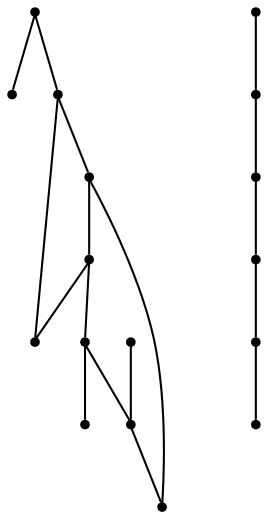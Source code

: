 graph {
  node [shape=point,comment="{\"directed\":false,\"doi\":\"10.1007/978-3-030-35802-0_3\",\"figure\":\"2 (5)\"}"]

  v0 [pos="1539.1024556311902,2237.471787060081"]
  v1 [pos="1539.1024556311902,2131.206160604105"]
  v2 [pos="1429.2933657901676,2237.4717870600816"]
  v3 [pos="1408.0388735862255,2237.4717870600816"]
  v4 [pos="1517.8491398129756,2166.6280360894307"]
  v5 [pos="1517.8491398129756,2193.1944427034246"]
  v6 [pos="1517.8491398129756,2131.206160604105"]
  v7 [pos="1429.2933657901676,2193.1944427034246"]
  v8 [pos="1482.4268302038522,2179.9092045919997"]
  v9 [pos="1482.4268302038522,2219.760849317419"]
  v10 [pos="1556.8136104357518,2219.760849317419"]
  v11 [pos="1447.0045205947292,2148.7713554796014"]
  v12 [pos="1447.0045205947292,2179.9092045919997"]
  v13 [pos="1408.0388735862255,2193.1944427034246"]
  v14 [pos="1408.0388735862255,2166.6280360894307"]
  v15 [pos="1408.0388735862255,2131.206160604105"]
  v16 [pos="1395.641103376083,2148.917098346768"]

  v0 -- v1 [id="-1",pos="1539.1024556311902,2237.471787060081 1539.1024556311902,2131.206160604105 1539.1024556311902,2131.206160604105 1539.1024556311902,2131.206160604105"]
  v2 -- v3 [id="-2",pos="1429.2933657901676,2237.4717870600816 1408.0388735862255,2237.4717870600816 1408.0388735862255,2237.4717870600816 1408.0388735862255,2237.4717870600816"]
  v0 -- v2 [id="-3",pos="1539.1024556311902,2237.471787060081 1429.2933657901676,2237.4717870600816 1429.2933657901676,2237.4717870600816 1429.2933657901676,2237.4717870600816"]
  v4 -- v5 [id="-4",pos="1517.8491398129756,2166.6280360894307 1517.8491398129756,2193.1944427034246 1517.8491398129756,2193.1944427034246 1517.8491398129756,2193.1944427034246"]
  v6 -- v4 [id="-5",pos="1517.8491398129756,2131.206160604105 1517.8491398129756,2166.6280360894307 1517.8491398129756,2166.6280360894307 1517.8491398129756,2166.6280360894307"]
  v16 -- v11 [id="-6",pos="1395.641103376083,2148.917098346768 1447.0045205947292,2148.7713554796014 1447.0045205947292,2148.7713554796014 1447.0045205947292,2148.7713554796014"]
  v13 -- v14 [id="-7",pos="1408.0388735862255,2193.1944427034246 1408.0388735862255,2166.6280360894307 1408.0388735862255,2166.6280360894307 1408.0388735862255,2166.6280360894307"]
  v14 -- v15 [id="-8",pos="1408.0388735862255,2166.6280360894307 1408.0388735862255,2131.206160604105 1408.0388735862255,2131.206160604105 1408.0388735862255,2131.206160604105"]
  v13 -- v3 [id="-9",pos="1408.0388735862255,2193.1944427034246 1408.0388735862255,2237.4717870600816 1408.0388735862255,2237.4717870600816 1408.0388735862255,2237.4717870600816"]
  v14 -- v4 [id="-10",pos="1408.0388735862255,2166.6280360894307 1517.8491398129756,2166.6280360894307 1517.8491398129756,2166.6280360894307 1517.8491398129756,2166.6280360894307"]
  v2 -- v7 [id="-11",pos="1429.2933657901676,2237.4717870600816 1429.2933657901676,2193.1944427034246 1429.2933657901676,2193.1944427034246 1429.2933657901676,2193.1944427034246"]
  v7 -- v5 [id="-12",pos="1429.2933657901676,2193.1944427034246 1517.8491398129756,2193.1944427034246 1517.8491398129756,2193.1944427034246 1517.8491398129756,2193.1944427034246"]
  v7 -- v13 [id="-13",pos="1429.2933657901676,2193.1944427034246 1408.0388735862255,2193.1944427034246 1408.0388735862255,2193.1944427034246 1408.0388735862255,2193.1944427034246"]
  v12 -- v8 [id="-14",pos="1447.0045205947292,2179.9092045919997 1482.4268302038522,2179.9092045919997 1482.4268302038522,2179.9092045919997 1482.4268302038522,2179.9092045919997"]
  v11 -- v12 [id="-15",pos="1447.0045205947292,2148.7713554796014 1447.0045205947292,2179.9092045919997 1447.0045205947292,2179.9092045919997 1447.0045205947292,2179.9092045919997"]
  v9 -- v10 [id="-16",pos="1482.4268302038522,2219.760849317419 1556.8136104357518,2219.760849317419 1556.8136104357518,2219.760849317419 1556.8136104357518,2219.760849317419"]
  v8 -- v9 [id="-19",pos="1482.4268302038522,2179.9092045919997 1482.4268302038522,2219.760849317419 1482.4268302038522,2219.760849317419 1482.4268302038522,2219.760849317419"]
}